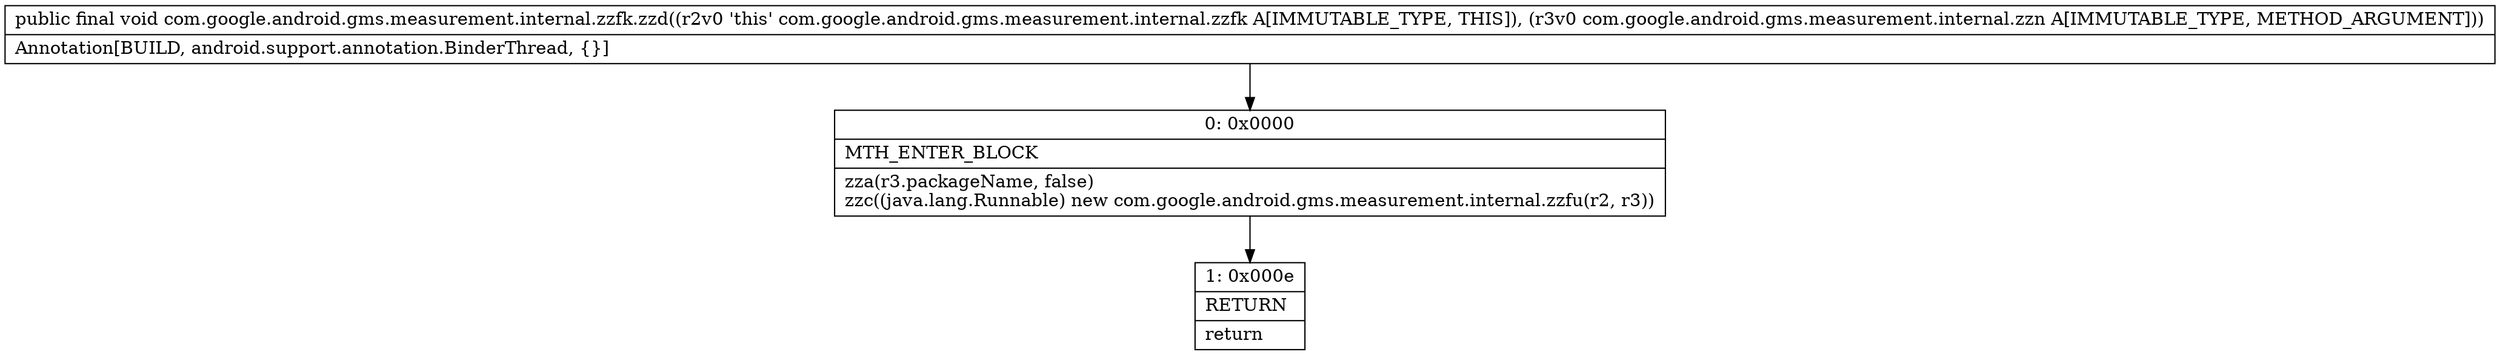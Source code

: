 digraph "CFG forcom.google.android.gms.measurement.internal.zzfk.zzd(Lcom\/google\/android\/gms\/measurement\/internal\/zzn;)V" {
Node_0 [shape=record,label="{0\:\ 0x0000|MTH_ENTER_BLOCK\l|zza(r3.packageName, false)\lzzc((java.lang.Runnable) new com.google.android.gms.measurement.internal.zzfu(r2, r3))\l}"];
Node_1 [shape=record,label="{1\:\ 0x000e|RETURN\l|return\l}"];
MethodNode[shape=record,label="{public final void com.google.android.gms.measurement.internal.zzfk.zzd((r2v0 'this' com.google.android.gms.measurement.internal.zzfk A[IMMUTABLE_TYPE, THIS]), (r3v0 com.google.android.gms.measurement.internal.zzn A[IMMUTABLE_TYPE, METHOD_ARGUMENT]))  | Annotation[BUILD, android.support.annotation.BinderThread, \{\}]\l}"];
MethodNode -> Node_0;
Node_0 -> Node_1;
}

